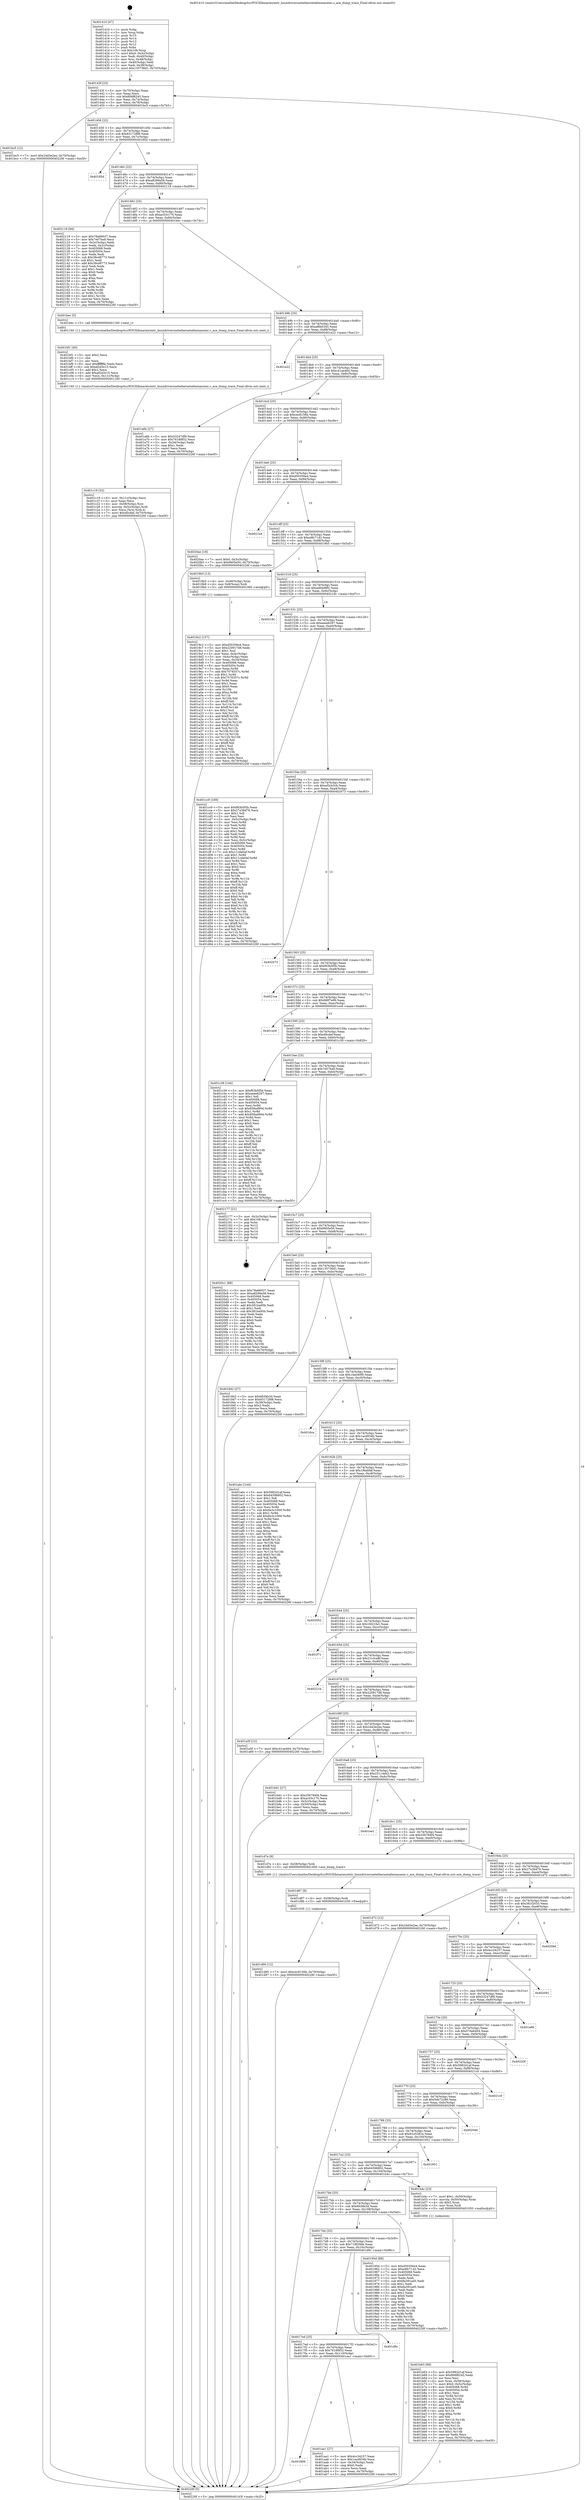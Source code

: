 digraph "0x401410" {
  label = "0x401410 (/mnt/c/Users/mathe/Desktop/tcc/POCII/binaries/extr_linuxdriversnetethernetalteonacenic.c_ace_dump_trace_Final-ollvm.out::main(0))"
  labelloc = "t"
  node[shape=record]

  Entry [label="",width=0.3,height=0.3,shape=circle,fillcolor=black,style=filled]
  "0x40143f" [label="{
     0x40143f [23]\l
     | [instrs]\l
     &nbsp;&nbsp;0x40143f \<+3\>: mov -0x70(%rbp),%eax\l
     &nbsp;&nbsp;0x401442 \<+2\>: mov %eax,%ecx\l
     &nbsp;&nbsp;0x401444 \<+6\>: sub $0x806f8245,%ecx\l
     &nbsp;&nbsp;0x40144a \<+3\>: mov %eax,-0x74(%rbp)\l
     &nbsp;&nbsp;0x40144d \<+3\>: mov %ecx,-0x78(%rbp)\l
     &nbsp;&nbsp;0x401450 \<+6\>: je 0000000000401bc5 \<main+0x7b5\>\l
  }"]
  "0x401bc5" [label="{
     0x401bc5 [12]\l
     | [instrs]\l
     &nbsp;&nbsp;0x401bc5 \<+7\>: movl $0x24d3e2ee,-0x70(%rbp)\l
     &nbsp;&nbsp;0x401bcc \<+5\>: jmp 000000000040226f \<main+0xe5f\>\l
  }"]
  "0x401456" [label="{
     0x401456 [22]\l
     | [instrs]\l
     &nbsp;&nbsp;0x401456 \<+5\>: jmp 000000000040145b \<main+0x4b\>\l
     &nbsp;&nbsp;0x40145b \<+3\>: mov -0x74(%rbp),%eax\l
     &nbsp;&nbsp;0x40145e \<+5\>: sub $0x931728f8,%eax\l
     &nbsp;&nbsp;0x401463 \<+3\>: mov %eax,-0x7c(%rbp)\l
     &nbsp;&nbsp;0x401466 \<+6\>: je 000000000040185d \<main+0x44d\>\l
  }"]
  Exit [label="",width=0.3,height=0.3,shape=circle,fillcolor=black,style=filled,peripheries=2]
  "0x40185d" [label="{
     0x40185d\l
  }", style=dashed]
  "0x40146c" [label="{
     0x40146c [22]\l
     | [instrs]\l
     &nbsp;&nbsp;0x40146c \<+5\>: jmp 0000000000401471 \<main+0x61\>\l
     &nbsp;&nbsp;0x401471 \<+3\>: mov -0x74(%rbp),%eax\l
     &nbsp;&nbsp;0x401474 \<+5\>: sub $0xa8299a58,%eax\l
     &nbsp;&nbsp;0x401479 \<+3\>: mov %eax,-0x80(%rbp)\l
     &nbsp;&nbsp;0x40147c \<+6\>: je 0000000000402119 \<main+0xd09\>\l
  }"]
  "0x401d90" [label="{
     0x401d90 [12]\l
     | [instrs]\l
     &nbsp;&nbsp;0x401d90 \<+7\>: movl $0xcec8156b,-0x70(%rbp)\l
     &nbsp;&nbsp;0x401d97 \<+5\>: jmp 000000000040226f \<main+0xe5f\>\l
  }"]
  "0x402119" [label="{
     0x402119 [94]\l
     | [instrs]\l
     &nbsp;&nbsp;0x402119 \<+5\>: mov $0x78a66037,%eax\l
     &nbsp;&nbsp;0x40211e \<+5\>: mov $0x7e07ba9,%ecx\l
     &nbsp;&nbsp;0x402123 \<+3\>: mov -0x3c(%rbp),%edx\l
     &nbsp;&nbsp;0x402126 \<+3\>: mov %edx,-0x2c(%rbp)\l
     &nbsp;&nbsp;0x402129 \<+7\>: mov 0x405068,%edx\l
     &nbsp;&nbsp;0x402130 \<+7\>: mov 0x405054,%esi\l
     &nbsp;&nbsp;0x402137 \<+2\>: mov %edx,%edi\l
     &nbsp;&nbsp;0x402139 \<+6\>: sub $0x39cd8773,%edi\l
     &nbsp;&nbsp;0x40213f \<+3\>: sub $0x1,%edi\l
     &nbsp;&nbsp;0x402142 \<+6\>: add $0x39cd8773,%edi\l
     &nbsp;&nbsp;0x402148 \<+3\>: imul %edi,%edx\l
     &nbsp;&nbsp;0x40214b \<+3\>: and $0x1,%edx\l
     &nbsp;&nbsp;0x40214e \<+3\>: cmp $0x0,%edx\l
     &nbsp;&nbsp;0x402151 \<+4\>: sete %r8b\l
     &nbsp;&nbsp;0x402155 \<+3\>: cmp $0xa,%esi\l
     &nbsp;&nbsp;0x402158 \<+4\>: setl %r9b\l
     &nbsp;&nbsp;0x40215c \<+3\>: mov %r8b,%r10b\l
     &nbsp;&nbsp;0x40215f \<+3\>: and %r9b,%r10b\l
     &nbsp;&nbsp;0x402162 \<+3\>: xor %r9b,%r8b\l
     &nbsp;&nbsp;0x402165 \<+3\>: or %r8b,%r10b\l
     &nbsp;&nbsp;0x402168 \<+4\>: test $0x1,%r10b\l
     &nbsp;&nbsp;0x40216c \<+3\>: cmovne %ecx,%eax\l
     &nbsp;&nbsp;0x40216f \<+3\>: mov %eax,-0x70(%rbp)\l
     &nbsp;&nbsp;0x402172 \<+5\>: jmp 000000000040226f \<main+0xe5f\>\l
  }"]
  "0x401482" [label="{
     0x401482 [25]\l
     | [instrs]\l
     &nbsp;&nbsp;0x401482 \<+5\>: jmp 0000000000401487 \<main+0x77\>\l
     &nbsp;&nbsp;0x401487 \<+3\>: mov -0x74(%rbp),%eax\l
     &nbsp;&nbsp;0x40148a \<+5\>: sub $0xac03c170,%eax\l
     &nbsp;&nbsp;0x40148f \<+6\>: mov %eax,-0x84(%rbp)\l
     &nbsp;&nbsp;0x401495 \<+6\>: je 0000000000401bec \<main+0x7dc\>\l
  }"]
  "0x401d87" [label="{
     0x401d87 [9]\l
     | [instrs]\l
     &nbsp;&nbsp;0x401d87 \<+4\>: mov -0x58(%rbp),%rdi\l
     &nbsp;&nbsp;0x401d8b \<+5\>: call 0000000000401030 \<free@plt\>\l
     | [calls]\l
     &nbsp;&nbsp;0x401030 \{1\} (unknown)\l
  }"]
  "0x401bec" [label="{
     0x401bec [5]\l
     | [instrs]\l
     &nbsp;&nbsp;0x401bec \<+5\>: call 0000000000401160 \<next_i\>\l
     | [calls]\l
     &nbsp;&nbsp;0x401160 \{1\} (/mnt/c/Users/mathe/Desktop/tcc/POCII/binaries/extr_linuxdriversnetethernetalteonacenic.c_ace_dump_trace_Final-ollvm.out::next_i)\l
  }"]
  "0x40149b" [label="{
     0x40149b [25]\l
     | [instrs]\l
     &nbsp;&nbsp;0x40149b \<+5\>: jmp 00000000004014a0 \<main+0x90\>\l
     &nbsp;&nbsp;0x4014a0 \<+3\>: mov -0x74(%rbp),%eax\l
     &nbsp;&nbsp;0x4014a3 \<+5\>: sub $0xaf6b0345,%eax\l
     &nbsp;&nbsp;0x4014a8 \<+6\>: mov %eax,-0x88(%rbp)\l
     &nbsp;&nbsp;0x4014ae \<+6\>: je 0000000000401e22 \<main+0xa12\>\l
  }"]
  "0x401c19" [label="{
     0x401c19 [32]\l
     | [instrs]\l
     &nbsp;&nbsp;0x401c19 \<+6\>: mov -0x11c(%rbp),%ecx\l
     &nbsp;&nbsp;0x401c1f \<+3\>: imul %eax,%ecx\l
     &nbsp;&nbsp;0x401c22 \<+4\>: mov -0x58(%rbp),%rsi\l
     &nbsp;&nbsp;0x401c26 \<+4\>: movslq -0x5c(%rbp),%rdi\l
     &nbsp;&nbsp;0x401c2a \<+3\>: mov %ecx,(%rsi,%rdi,4)\l
     &nbsp;&nbsp;0x401c2d \<+7\>: movl $0xd0cdaf,-0x70(%rbp)\l
     &nbsp;&nbsp;0x401c34 \<+5\>: jmp 000000000040226f \<main+0xe5f\>\l
  }"]
  "0x401e22" [label="{
     0x401e22\l
  }", style=dashed]
  "0x4014b4" [label="{
     0x4014b4 [25]\l
     | [instrs]\l
     &nbsp;&nbsp;0x4014b4 \<+5\>: jmp 00000000004014b9 \<main+0xa9\>\l
     &nbsp;&nbsp;0x4014b9 \<+3\>: mov -0x74(%rbp),%eax\l
     &nbsp;&nbsp;0x4014bc \<+5\>: sub $0xc41ae464,%eax\l
     &nbsp;&nbsp;0x4014c1 \<+6\>: mov %eax,-0x8c(%rbp)\l
     &nbsp;&nbsp;0x4014c7 \<+6\>: je 0000000000401a6b \<main+0x65b\>\l
  }"]
  "0x401bf1" [label="{
     0x401bf1 [40]\l
     | [instrs]\l
     &nbsp;&nbsp;0x401bf1 \<+5\>: mov $0x2,%ecx\l
     &nbsp;&nbsp;0x401bf6 \<+1\>: cltd\l
     &nbsp;&nbsp;0x401bf7 \<+2\>: idiv %ecx\l
     &nbsp;&nbsp;0x401bf9 \<+6\>: imul $0xfffffffe,%edx,%ecx\l
     &nbsp;&nbsp;0x401bff \<+6\>: sub $0xaf2d3c15,%ecx\l
     &nbsp;&nbsp;0x401c05 \<+3\>: add $0x1,%ecx\l
     &nbsp;&nbsp;0x401c08 \<+6\>: add $0xaf2d3c15,%ecx\l
     &nbsp;&nbsp;0x401c0e \<+6\>: mov %ecx,-0x11c(%rbp)\l
     &nbsp;&nbsp;0x401c14 \<+5\>: call 0000000000401160 \<next_i\>\l
     | [calls]\l
     &nbsp;&nbsp;0x401160 \{1\} (/mnt/c/Users/mathe/Desktop/tcc/POCII/binaries/extr_linuxdriversnetethernetalteonacenic.c_ace_dump_trace_Final-ollvm.out::next_i)\l
  }"]
  "0x401a6b" [label="{
     0x401a6b [27]\l
     | [instrs]\l
     &nbsp;&nbsp;0x401a6b \<+5\>: mov $0x53247df9,%eax\l
     &nbsp;&nbsp;0x401a70 \<+5\>: mov $0x7618f852,%ecx\l
     &nbsp;&nbsp;0x401a75 \<+3\>: mov -0x34(%rbp),%edx\l
     &nbsp;&nbsp;0x401a78 \<+3\>: cmp $0x1,%edx\l
     &nbsp;&nbsp;0x401a7b \<+3\>: cmovl %ecx,%eax\l
     &nbsp;&nbsp;0x401a7e \<+3\>: mov %eax,-0x70(%rbp)\l
     &nbsp;&nbsp;0x401a81 \<+5\>: jmp 000000000040226f \<main+0xe5f\>\l
  }"]
  "0x4014cd" [label="{
     0x4014cd [25]\l
     | [instrs]\l
     &nbsp;&nbsp;0x4014cd \<+5\>: jmp 00000000004014d2 \<main+0xc2\>\l
     &nbsp;&nbsp;0x4014d2 \<+3\>: mov -0x74(%rbp),%eax\l
     &nbsp;&nbsp;0x4014d5 \<+5\>: sub $0xcec8156b,%eax\l
     &nbsp;&nbsp;0x4014da \<+6\>: mov %eax,-0x90(%rbp)\l
     &nbsp;&nbsp;0x4014e0 \<+6\>: je 00000000004020ae \<main+0xc9e\>\l
  }"]
  "0x401b63" [label="{
     0x401b63 [98]\l
     | [instrs]\l
     &nbsp;&nbsp;0x401b63 \<+5\>: mov $0x5982d1af,%ecx\l
     &nbsp;&nbsp;0x401b68 \<+5\>: mov $0x806f8245,%edx\l
     &nbsp;&nbsp;0x401b6d \<+2\>: xor %esi,%esi\l
     &nbsp;&nbsp;0x401b6f \<+4\>: mov %rax,-0x58(%rbp)\l
     &nbsp;&nbsp;0x401b73 \<+7\>: movl $0x0,-0x5c(%rbp)\l
     &nbsp;&nbsp;0x401b7a \<+8\>: mov 0x405068,%r8d\l
     &nbsp;&nbsp;0x401b82 \<+8\>: mov 0x405054,%r9d\l
     &nbsp;&nbsp;0x401b8a \<+3\>: sub $0x1,%esi\l
     &nbsp;&nbsp;0x401b8d \<+3\>: mov %r8d,%r10d\l
     &nbsp;&nbsp;0x401b90 \<+3\>: add %esi,%r10d\l
     &nbsp;&nbsp;0x401b93 \<+4\>: imul %r10d,%r8d\l
     &nbsp;&nbsp;0x401b97 \<+4\>: and $0x1,%r8d\l
     &nbsp;&nbsp;0x401b9b \<+4\>: cmp $0x0,%r8d\l
     &nbsp;&nbsp;0x401b9f \<+4\>: sete %r11b\l
     &nbsp;&nbsp;0x401ba3 \<+4\>: cmp $0xa,%r9d\l
     &nbsp;&nbsp;0x401ba7 \<+3\>: setl %bl\l
     &nbsp;&nbsp;0x401baa \<+3\>: mov %r11b,%r14b\l
     &nbsp;&nbsp;0x401bad \<+3\>: and %bl,%r14b\l
     &nbsp;&nbsp;0x401bb0 \<+3\>: xor %bl,%r11b\l
     &nbsp;&nbsp;0x401bb3 \<+3\>: or %r11b,%r14b\l
     &nbsp;&nbsp;0x401bb6 \<+4\>: test $0x1,%r14b\l
     &nbsp;&nbsp;0x401bba \<+3\>: cmovne %edx,%ecx\l
     &nbsp;&nbsp;0x401bbd \<+3\>: mov %ecx,-0x70(%rbp)\l
     &nbsp;&nbsp;0x401bc0 \<+5\>: jmp 000000000040226f \<main+0xe5f\>\l
  }"]
  "0x4020ae" [label="{
     0x4020ae [19]\l
     | [instrs]\l
     &nbsp;&nbsp;0x4020ae \<+7\>: movl $0x0,-0x3c(%rbp)\l
     &nbsp;&nbsp;0x4020b5 \<+7\>: movl $0x9605e50,-0x70(%rbp)\l
     &nbsp;&nbsp;0x4020bc \<+5\>: jmp 000000000040226f \<main+0xe5f\>\l
  }"]
  "0x4014e6" [label="{
     0x4014e6 [25]\l
     | [instrs]\l
     &nbsp;&nbsp;0x4014e6 \<+5\>: jmp 00000000004014eb \<main+0xdb\>\l
     &nbsp;&nbsp;0x4014eb \<+3\>: mov -0x74(%rbp),%eax\l
     &nbsp;&nbsp;0x4014ee \<+5\>: sub $0xd50356e4,%eax\l
     &nbsp;&nbsp;0x4014f3 \<+6\>: mov %eax,-0x94(%rbp)\l
     &nbsp;&nbsp;0x4014f9 \<+6\>: je 00000000004021a4 \<main+0xd94\>\l
  }"]
  "0x401806" [label="{
     0x401806\l
  }", style=dashed]
  "0x4021a4" [label="{
     0x4021a4\l
  }", style=dashed]
  "0x4014ff" [label="{
     0x4014ff [25]\l
     | [instrs]\l
     &nbsp;&nbsp;0x4014ff \<+5\>: jmp 0000000000401504 \<main+0xf4\>\l
     &nbsp;&nbsp;0x401504 \<+3\>: mov -0x74(%rbp),%eax\l
     &nbsp;&nbsp;0x401507 \<+5\>: sub $0xe9fc7142,%eax\l
     &nbsp;&nbsp;0x40150c \<+6\>: mov %eax,-0x98(%rbp)\l
     &nbsp;&nbsp;0x401512 \<+6\>: je 00000000004019b5 \<main+0x5a5\>\l
  }"]
  "0x401aa1" [label="{
     0x401aa1 [27]\l
     | [instrs]\l
     &nbsp;&nbsp;0x401aa1 \<+5\>: mov $0x4cc34237,%eax\l
     &nbsp;&nbsp;0x401aa6 \<+5\>: mov $0x1acd934b,%ecx\l
     &nbsp;&nbsp;0x401aab \<+3\>: mov -0x34(%rbp),%edx\l
     &nbsp;&nbsp;0x401aae \<+3\>: cmp $0x0,%edx\l
     &nbsp;&nbsp;0x401ab1 \<+3\>: cmove %ecx,%eax\l
     &nbsp;&nbsp;0x401ab4 \<+3\>: mov %eax,-0x70(%rbp)\l
     &nbsp;&nbsp;0x401ab7 \<+5\>: jmp 000000000040226f \<main+0xe5f\>\l
  }"]
  "0x4019b5" [label="{
     0x4019b5 [13]\l
     | [instrs]\l
     &nbsp;&nbsp;0x4019b5 \<+4\>: mov -0x48(%rbp),%rax\l
     &nbsp;&nbsp;0x4019b9 \<+4\>: mov 0x8(%rax),%rdi\l
     &nbsp;&nbsp;0x4019bd \<+5\>: call 0000000000401060 \<atoi@plt\>\l
     | [calls]\l
     &nbsp;&nbsp;0x401060 \{1\} (unknown)\l
  }"]
  "0x401518" [label="{
     0x401518 [25]\l
     | [instrs]\l
     &nbsp;&nbsp;0x401518 \<+5\>: jmp 000000000040151d \<main+0x10d\>\l
     &nbsp;&nbsp;0x40151d \<+3\>: mov -0x74(%rbp),%eax\l
     &nbsp;&nbsp;0x401520 \<+5\>: sub $0xed0dd8f2,%eax\l
     &nbsp;&nbsp;0x401525 \<+6\>: mov %eax,-0x9c(%rbp)\l
     &nbsp;&nbsp;0x40152b \<+6\>: je 000000000040218c \<main+0xd7c\>\l
  }"]
  "0x4017ed" [label="{
     0x4017ed [25]\l
     | [instrs]\l
     &nbsp;&nbsp;0x4017ed \<+5\>: jmp 00000000004017f2 \<main+0x3e2\>\l
     &nbsp;&nbsp;0x4017f2 \<+3\>: mov -0x74(%rbp),%eax\l
     &nbsp;&nbsp;0x4017f5 \<+5\>: sub $0x7618f852,%eax\l
     &nbsp;&nbsp;0x4017fa \<+6\>: mov %eax,-0x110(%rbp)\l
     &nbsp;&nbsp;0x401800 \<+6\>: je 0000000000401aa1 \<main+0x691\>\l
  }"]
  "0x40218c" [label="{
     0x40218c\l
  }", style=dashed]
  "0x401531" [label="{
     0x401531 [25]\l
     | [instrs]\l
     &nbsp;&nbsp;0x401531 \<+5\>: jmp 0000000000401536 \<main+0x126\>\l
     &nbsp;&nbsp;0x401536 \<+3\>: mov -0x74(%rbp),%eax\l
     &nbsp;&nbsp;0x401539 \<+5\>: sub $0xeeee6297,%eax\l
     &nbsp;&nbsp;0x40153e \<+6\>: mov %eax,-0xa0(%rbp)\l
     &nbsp;&nbsp;0x401544 \<+6\>: je 0000000000401cc9 \<main+0x8b9\>\l
  }"]
  "0x401d9c" [label="{
     0x401d9c\l
  }", style=dashed]
  "0x401cc9" [label="{
     0x401cc9 [169]\l
     | [instrs]\l
     &nbsp;&nbsp;0x401cc9 \<+5\>: mov $0xf63b5f5b,%eax\l
     &nbsp;&nbsp;0x401cce \<+5\>: mov $0x27e36d76,%ecx\l
     &nbsp;&nbsp;0x401cd3 \<+2\>: mov $0x1,%dl\l
     &nbsp;&nbsp;0x401cd5 \<+2\>: xor %esi,%esi\l
     &nbsp;&nbsp;0x401cd7 \<+3\>: mov -0x5c(%rbp),%edi\l
     &nbsp;&nbsp;0x401cda \<+3\>: mov %esi,%r8d\l
     &nbsp;&nbsp;0x401cdd \<+3\>: sub %edi,%r8d\l
     &nbsp;&nbsp;0x401ce0 \<+2\>: mov %esi,%edi\l
     &nbsp;&nbsp;0x401ce2 \<+3\>: sub $0x1,%edi\l
     &nbsp;&nbsp;0x401ce5 \<+3\>: add %edi,%r8d\l
     &nbsp;&nbsp;0x401ce8 \<+3\>: sub %r8d,%esi\l
     &nbsp;&nbsp;0x401ceb \<+3\>: mov %esi,-0x5c(%rbp)\l
     &nbsp;&nbsp;0x401cee \<+7\>: mov 0x405068,%esi\l
     &nbsp;&nbsp;0x401cf5 \<+7\>: mov 0x405054,%edi\l
     &nbsp;&nbsp;0x401cfc \<+3\>: mov %esi,%r8d\l
     &nbsp;&nbsp;0x401cff \<+7\>: sub $0x11cda0af,%r8d\l
     &nbsp;&nbsp;0x401d06 \<+4\>: sub $0x1,%r8d\l
     &nbsp;&nbsp;0x401d0a \<+7\>: add $0x11cda0af,%r8d\l
     &nbsp;&nbsp;0x401d11 \<+4\>: imul %r8d,%esi\l
     &nbsp;&nbsp;0x401d15 \<+3\>: and $0x1,%esi\l
     &nbsp;&nbsp;0x401d18 \<+3\>: cmp $0x0,%esi\l
     &nbsp;&nbsp;0x401d1b \<+4\>: sete %r9b\l
     &nbsp;&nbsp;0x401d1f \<+3\>: cmp $0xa,%edi\l
     &nbsp;&nbsp;0x401d22 \<+4\>: setl %r10b\l
     &nbsp;&nbsp;0x401d26 \<+3\>: mov %r9b,%r11b\l
     &nbsp;&nbsp;0x401d29 \<+4\>: xor $0xff,%r11b\l
     &nbsp;&nbsp;0x401d2d \<+3\>: mov %r10b,%bl\l
     &nbsp;&nbsp;0x401d30 \<+3\>: xor $0xff,%bl\l
     &nbsp;&nbsp;0x401d33 \<+3\>: xor $0x0,%dl\l
     &nbsp;&nbsp;0x401d36 \<+3\>: mov %r11b,%r14b\l
     &nbsp;&nbsp;0x401d39 \<+4\>: and $0x0,%r14b\l
     &nbsp;&nbsp;0x401d3d \<+3\>: and %dl,%r9b\l
     &nbsp;&nbsp;0x401d40 \<+3\>: mov %bl,%r15b\l
     &nbsp;&nbsp;0x401d43 \<+4\>: and $0x0,%r15b\l
     &nbsp;&nbsp;0x401d47 \<+3\>: and %dl,%r10b\l
     &nbsp;&nbsp;0x401d4a \<+3\>: or %r9b,%r14b\l
     &nbsp;&nbsp;0x401d4d \<+3\>: or %r10b,%r15b\l
     &nbsp;&nbsp;0x401d50 \<+3\>: xor %r15b,%r14b\l
     &nbsp;&nbsp;0x401d53 \<+3\>: or %bl,%r11b\l
     &nbsp;&nbsp;0x401d56 \<+4\>: xor $0xff,%r11b\l
     &nbsp;&nbsp;0x401d5a \<+3\>: or $0x0,%dl\l
     &nbsp;&nbsp;0x401d5d \<+3\>: and %dl,%r11b\l
     &nbsp;&nbsp;0x401d60 \<+3\>: or %r11b,%r14b\l
     &nbsp;&nbsp;0x401d63 \<+4\>: test $0x1,%r14b\l
     &nbsp;&nbsp;0x401d67 \<+3\>: cmovne %ecx,%eax\l
     &nbsp;&nbsp;0x401d6a \<+3\>: mov %eax,-0x70(%rbp)\l
     &nbsp;&nbsp;0x401d6d \<+5\>: jmp 000000000040226f \<main+0xe5f\>\l
  }"]
  "0x40154a" [label="{
     0x40154a [25]\l
     | [instrs]\l
     &nbsp;&nbsp;0x40154a \<+5\>: jmp 000000000040154f \<main+0x13f\>\l
     &nbsp;&nbsp;0x40154f \<+3\>: mov -0x74(%rbp),%eax\l
     &nbsp;&nbsp;0x401552 \<+5\>: sub $0xef3cb3cb,%eax\l
     &nbsp;&nbsp;0x401557 \<+6\>: mov %eax,-0xa4(%rbp)\l
     &nbsp;&nbsp;0x40155d \<+6\>: je 0000000000402073 \<main+0xc63\>\l
  }"]
  "0x4019c2" [label="{
     0x4019c2 [157]\l
     | [instrs]\l
     &nbsp;&nbsp;0x4019c2 \<+5\>: mov $0xd50356e4,%ecx\l
     &nbsp;&nbsp;0x4019c7 \<+5\>: mov $0x220917d8,%edx\l
     &nbsp;&nbsp;0x4019cc \<+3\>: mov $0x1,%sil\l
     &nbsp;&nbsp;0x4019cf \<+3\>: mov %eax,-0x4c(%rbp)\l
     &nbsp;&nbsp;0x4019d2 \<+3\>: mov -0x4c(%rbp),%eax\l
     &nbsp;&nbsp;0x4019d5 \<+3\>: mov %eax,-0x34(%rbp)\l
     &nbsp;&nbsp;0x4019d8 \<+7\>: mov 0x405068,%eax\l
     &nbsp;&nbsp;0x4019df \<+8\>: mov 0x405054,%r8d\l
     &nbsp;&nbsp;0x4019e7 \<+3\>: mov %eax,%r9d\l
     &nbsp;&nbsp;0x4019ea \<+7\>: add $0x7078357c,%r9d\l
     &nbsp;&nbsp;0x4019f1 \<+4\>: sub $0x1,%r9d\l
     &nbsp;&nbsp;0x4019f5 \<+7\>: sub $0x7078357c,%r9d\l
     &nbsp;&nbsp;0x4019fc \<+4\>: imul %r9d,%eax\l
     &nbsp;&nbsp;0x401a00 \<+3\>: and $0x1,%eax\l
     &nbsp;&nbsp;0x401a03 \<+3\>: cmp $0x0,%eax\l
     &nbsp;&nbsp;0x401a06 \<+4\>: sete %r10b\l
     &nbsp;&nbsp;0x401a0a \<+4\>: cmp $0xa,%r8d\l
     &nbsp;&nbsp;0x401a0e \<+4\>: setl %r11b\l
     &nbsp;&nbsp;0x401a12 \<+3\>: mov %r10b,%bl\l
     &nbsp;&nbsp;0x401a15 \<+3\>: xor $0xff,%bl\l
     &nbsp;&nbsp;0x401a18 \<+3\>: mov %r11b,%r14b\l
     &nbsp;&nbsp;0x401a1b \<+4\>: xor $0xff,%r14b\l
     &nbsp;&nbsp;0x401a1f \<+4\>: xor $0x1,%sil\l
     &nbsp;&nbsp;0x401a23 \<+3\>: mov %bl,%r15b\l
     &nbsp;&nbsp;0x401a26 \<+4\>: and $0xff,%r15b\l
     &nbsp;&nbsp;0x401a2a \<+3\>: and %sil,%r10b\l
     &nbsp;&nbsp;0x401a2d \<+3\>: mov %r14b,%r12b\l
     &nbsp;&nbsp;0x401a30 \<+4\>: and $0xff,%r12b\l
     &nbsp;&nbsp;0x401a34 \<+3\>: and %sil,%r11b\l
     &nbsp;&nbsp;0x401a37 \<+3\>: or %r10b,%r15b\l
     &nbsp;&nbsp;0x401a3a \<+3\>: or %r11b,%r12b\l
     &nbsp;&nbsp;0x401a3d \<+3\>: xor %r12b,%r15b\l
     &nbsp;&nbsp;0x401a40 \<+3\>: or %r14b,%bl\l
     &nbsp;&nbsp;0x401a43 \<+3\>: xor $0xff,%bl\l
     &nbsp;&nbsp;0x401a46 \<+4\>: or $0x1,%sil\l
     &nbsp;&nbsp;0x401a4a \<+3\>: and %sil,%bl\l
     &nbsp;&nbsp;0x401a4d \<+3\>: or %bl,%r15b\l
     &nbsp;&nbsp;0x401a50 \<+4\>: test $0x1,%r15b\l
     &nbsp;&nbsp;0x401a54 \<+3\>: cmovne %edx,%ecx\l
     &nbsp;&nbsp;0x401a57 \<+3\>: mov %ecx,-0x70(%rbp)\l
     &nbsp;&nbsp;0x401a5a \<+5\>: jmp 000000000040226f \<main+0xe5f\>\l
  }"]
  "0x402073" [label="{
     0x402073\l
  }", style=dashed]
  "0x401563" [label="{
     0x401563 [25]\l
     | [instrs]\l
     &nbsp;&nbsp;0x401563 \<+5\>: jmp 0000000000401568 \<main+0x158\>\l
     &nbsp;&nbsp;0x401568 \<+3\>: mov -0x74(%rbp),%eax\l
     &nbsp;&nbsp;0x40156b \<+5\>: sub $0xf63b5f5b,%eax\l
     &nbsp;&nbsp;0x401570 \<+6\>: mov %eax,-0xa8(%rbp)\l
     &nbsp;&nbsp;0x401576 \<+6\>: je 00000000004021ee \<main+0xdde\>\l
  }"]
  "0x4017d4" [label="{
     0x4017d4 [25]\l
     | [instrs]\l
     &nbsp;&nbsp;0x4017d4 \<+5\>: jmp 00000000004017d9 \<main+0x3c9\>\l
     &nbsp;&nbsp;0x4017d9 \<+3\>: mov -0x74(%rbp),%eax\l
     &nbsp;&nbsp;0x4017dc \<+5\>: sub $0x718f29de,%eax\l
     &nbsp;&nbsp;0x4017e1 \<+6\>: mov %eax,-0x10c(%rbp)\l
     &nbsp;&nbsp;0x4017e7 \<+6\>: je 0000000000401d9c \<main+0x98c\>\l
  }"]
  "0x4021ee" [label="{
     0x4021ee\l
  }", style=dashed]
  "0x40157c" [label="{
     0x40157c [25]\l
     | [instrs]\l
     &nbsp;&nbsp;0x40157c \<+5\>: jmp 0000000000401581 \<main+0x171\>\l
     &nbsp;&nbsp;0x401581 \<+3\>: mov -0x74(%rbp),%eax\l
     &nbsp;&nbsp;0x401584 \<+5\>: sub $0xfd6f7e99,%eax\l
     &nbsp;&nbsp;0x401589 \<+6\>: mov %eax,-0xac(%rbp)\l
     &nbsp;&nbsp;0x40158f \<+6\>: je 0000000000401ec6 \<main+0xab6\>\l
  }"]
  "0x40195d" [label="{
     0x40195d [88]\l
     | [instrs]\l
     &nbsp;&nbsp;0x40195d \<+5\>: mov $0xd50356e4,%eax\l
     &nbsp;&nbsp;0x401962 \<+5\>: mov $0xe9fc7142,%ecx\l
     &nbsp;&nbsp;0x401967 \<+7\>: mov 0x405068,%edx\l
     &nbsp;&nbsp;0x40196e \<+7\>: mov 0x405054,%esi\l
     &nbsp;&nbsp;0x401975 \<+2\>: mov %edx,%edi\l
     &nbsp;&nbsp;0x401977 \<+6\>: sub $0x8a391ad5,%edi\l
     &nbsp;&nbsp;0x40197d \<+3\>: sub $0x1,%edi\l
     &nbsp;&nbsp;0x401980 \<+6\>: add $0x8a391ad5,%edi\l
     &nbsp;&nbsp;0x401986 \<+3\>: imul %edi,%edx\l
     &nbsp;&nbsp;0x401989 \<+3\>: and $0x1,%edx\l
     &nbsp;&nbsp;0x40198c \<+3\>: cmp $0x0,%edx\l
     &nbsp;&nbsp;0x40198f \<+4\>: sete %r8b\l
     &nbsp;&nbsp;0x401993 \<+3\>: cmp $0xa,%esi\l
     &nbsp;&nbsp;0x401996 \<+4\>: setl %r9b\l
     &nbsp;&nbsp;0x40199a \<+3\>: mov %r8b,%r10b\l
     &nbsp;&nbsp;0x40199d \<+3\>: and %r9b,%r10b\l
     &nbsp;&nbsp;0x4019a0 \<+3\>: xor %r9b,%r8b\l
     &nbsp;&nbsp;0x4019a3 \<+3\>: or %r8b,%r10b\l
     &nbsp;&nbsp;0x4019a6 \<+4\>: test $0x1,%r10b\l
     &nbsp;&nbsp;0x4019aa \<+3\>: cmovne %ecx,%eax\l
     &nbsp;&nbsp;0x4019ad \<+3\>: mov %eax,-0x70(%rbp)\l
     &nbsp;&nbsp;0x4019b0 \<+5\>: jmp 000000000040226f \<main+0xe5f\>\l
  }"]
  "0x401ec6" [label="{
     0x401ec6\l
  }", style=dashed]
  "0x401595" [label="{
     0x401595 [25]\l
     | [instrs]\l
     &nbsp;&nbsp;0x401595 \<+5\>: jmp 000000000040159a \<main+0x18a\>\l
     &nbsp;&nbsp;0x40159a \<+3\>: mov -0x74(%rbp),%eax\l
     &nbsp;&nbsp;0x40159d \<+5\>: sub $0xd0cdaf,%eax\l
     &nbsp;&nbsp;0x4015a2 \<+6\>: mov %eax,-0xb0(%rbp)\l
     &nbsp;&nbsp;0x4015a8 \<+6\>: je 0000000000401c39 \<main+0x829\>\l
  }"]
  "0x4017bb" [label="{
     0x4017bb [25]\l
     | [instrs]\l
     &nbsp;&nbsp;0x4017bb \<+5\>: jmp 00000000004017c0 \<main+0x3b0\>\l
     &nbsp;&nbsp;0x4017c0 \<+3\>: mov -0x74(%rbp),%eax\l
     &nbsp;&nbsp;0x4017c3 \<+5\>: sub $0x6fcf4b3d,%eax\l
     &nbsp;&nbsp;0x4017c8 \<+6\>: mov %eax,-0x108(%rbp)\l
     &nbsp;&nbsp;0x4017ce \<+6\>: je 000000000040195d \<main+0x54d\>\l
  }"]
  "0x401c39" [label="{
     0x401c39 [144]\l
     | [instrs]\l
     &nbsp;&nbsp;0x401c39 \<+5\>: mov $0xf63b5f5b,%eax\l
     &nbsp;&nbsp;0x401c3e \<+5\>: mov $0xeeee6297,%ecx\l
     &nbsp;&nbsp;0x401c43 \<+2\>: mov $0x1,%dl\l
     &nbsp;&nbsp;0x401c45 \<+7\>: mov 0x405068,%esi\l
     &nbsp;&nbsp;0x401c4c \<+7\>: mov 0x405054,%edi\l
     &nbsp;&nbsp;0x401c53 \<+3\>: mov %esi,%r8d\l
     &nbsp;&nbsp;0x401c56 \<+7\>: sub $0x858ad90d,%r8d\l
     &nbsp;&nbsp;0x401c5d \<+4\>: sub $0x1,%r8d\l
     &nbsp;&nbsp;0x401c61 \<+7\>: add $0x858ad90d,%r8d\l
     &nbsp;&nbsp;0x401c68 \<+4\>: imul %r8d,%esi\l
     &nbsp;&nbsp;0x401c6c \<+3\>: and $0x1,%esi\l
     &nbsp;&nbsp;0x401c6f \<+3\>: cmp $0x0,%esi\l
     &nbsp;&nbsp;0x401c72 \<+4\>: sete %r9b\l
     &nbsp;&nbsp;0x401c76 \<+3\>: cmp $0xa,%edi\l
     &nbsp;&nbsp;0x401c79 \<+4\>: setl %r10b\l
     &nbsp;&nbsp;0x401c7d \<+3\>: mov %r9b,%r11b\l
     &nbsp;&nbsp;0x401c80 \<+4\>: xor $0xff,%r11b\l
     &nbsp;&nbsp;0x401c84 \<+3\>: mov %r10b,%bl\l
     &nbsp;&nbsp;0x401c87 \<+3\>: xor $0xff,%bl\l
     &nbsp;&nbsp;0x401c8a \<+3\>: xor $0x0,%dl\l
     &nbsp;&nbsp;0x401c8d \<+3\>: mov %r11b,%r14b\l
     &nbsp;&nbsp;0x401c90 \<+4\>: and $0x0,%r14b\l
     &nbsp;&nbsp;0x401c94 \<+3\>: and %dl,%r9b\l
     &nbsp;&nbsp;0x401c97 \<+3\>: mov %bl,%r15b\l
     &nbsp;&nbsp;0x401c9a \<+4\>: and $0x0,%r15b\l
     &nbsp;&nbsp;0x401c9e \<+3\>: and %dl,%r10b\l
     &nbsp;&nbsp;0x401ca1 \<+3\>: or %r9b,%r14b\l
     &nbsp;&nbsp;0x401ca4 \<+3\>: or %r10b,%r15b\l
     &nbsp;&nbsp;0x401ca7 \<+3\>: xor %r15b,%r14b\l
     &nbsp;&nbsp;0x401caa \<+3\>: or %bl,%r11b\l
     &nbsp;&nbsp;0x401cad \<+4\>: xor $0xff,%r11b\l
     &nbsp;&nbsp;0x401cb1 \<+3\>: or $0x0,%dl\l
     &nbsp;&nbsp;0x401cb4 \<+3\>: and %dl,%r11b\l
     &nbsp;&nbsp;0x401cb7 \<+3\>: or %r11b,%r14b\l
     &nbsp;&nbsp;0x401cba \<+4\>: test $0x1,%r14b\l
     &nbsp;&nbsp;0x401cbe \<+3\>: cmovne %ecx,%eax\l
     &nbsp;&nbsp;0x401cc1 \<+3\>: mov %eax,-0x70(%rbp)\l
     &nbsp;&nbsp;0x401cc4 \<+5\>: jmp 000000000040226f \<main+0xe5f\>\l
  }"]
  "0x4015ae" [label="{
     0x4015ae [25]\l
     | [instrs]\l
     &nbsp;&nbsp;0x4015ae \<+5\>: jmp 00000000004015b3 \<main+0x1a3\>\l
     &nbsp;&nbsp;0x4015b3 \<+3\>: mov -0x74(%rbp),%eax\l
     &nbsp;&nbsp;0x4015b6 \<+5\>: sub $0x7e07ba9,%eax\l
     &nbsp;&nbsp;0x4015bb \<+6\>: mov %eax,-0xb4(%rbp)\l
     &nbsp;&nbsp;0x4015c1 \<+6\>: je 0000000000402177 \<main+0xd67\>\l
  }"]
  "0x401b4c" [label="{
     0x401b4c [23]\l
     | [instrs]\l
     &nbsp;&nbsp;0x401b4c \<+7\>: movl $0x1,-0x50(%rbp)\l
     &nbsp;&nbsp;0x401b53 \<+4\>: movslq -0x50(%rbp),%rax\l
     &nbsp;&nbsp;0x401b57 \<+4\>: shl $0x2,%rax\l
     &nbsp;&nbsp;0x401b5b \<+3\>: mov %rax,%rdi\l
     &nbsp;&nbsp;0x401b5e \<+5\>: call 0000000000401050 \<malloc@plt\>\l
     | [calls]\l
     &nbsp;&nbsp;0x401050 \{1\} (unknown)\l
  }"]
  "0x402177" [label="{
     0x402177 [21]\l
     | [instrs]\l
     &nbsp;&nbsp;0x402177 \<+3\>: mov -0x2c(%rbp),%eax\l
     &nbsp;&nbsp;0x40217a \<+7\>: add $0x108,%rsp\l
     &nbsp;&nbsp;0x402181 \<+1\>: pop %rbx\l
     &nbsp;&nbsp;0x402182 \<+2\>: pop %r12\l
     &nbsp;&nbsp;0x402184 \<+2\>: pop %r13\l
     &nbsp;&nbsp;0x402186 \<+2\>: pop %r14\l
     &nbsp;&nbsp;0x402188 \<+2\>: pop %r15\l
     &nbsp;&nbsp;0x40218a \<+1\>: pop %rbp\l
     &nbsp;&nbsp;0x40218b \<+1\>: ret\l
  }"]
  "0x4015c7" [label="{
     0x4015c7 [25]\l
     | [instrs]\l
     &nbsp;&nbsp;0x4015c7 \<+5\>: jmp 00000000004015cc \<main+0x1bc\>\l
     &nbsp;&nbsp;0x4015cc \<+3\>: mov -0x74(%rbp),%eax\l
     &nbsp;&nbsp;0x4015cf \<+5\>: sub $0x9605e50,%eax\l
     &nbsp;&nbsp;0x4015d4 \<+6\>: mov %eax,-0xb8(%rbp)\l
     &nbsp;&nbsp;0x4015da \<+6\>: je 00000000004020c1 \<main+0xcb1\>\l
  }"]
  "0x4017a2" [label="{
     0x4017a2 [25]\l
     | [instrs]\l
     &nbsp;&nbsp;0x4017a2 \<+5\>: jmp 00000000004017a7 \<main+0x397\>\l
     &nbsp;&nbsp;0x4017a7 \<+3\>: mov -0x74(%rbp),%eax\l
     &nbsp;&nbsp;0x4017aa \<+5\>: sub $0x64596802,%eax\l
     &nbsp;&nbsp;0x4017af \<+6\>: mov %eax,-0x104(%rbp)\l
     &nbsp;&nbsp;0x4017b5 \<+6\>: je 0000000000401b4c \<main+0x73c\>\l
  }"]
  "0x4020c1" [label="{
     0x4020c1 [88]\l
     | [instrs]\l
     &nbsp;&nbsp;0x4020c1 \<+5\>: mov $0x78a66037,%eax\l
     &nbsp;&nbsp;0x4020c6 \<+5\>: mov $0xa8299a58,%ecx\l
     &nbsp;&nbsp;0x4020cb \<+7\>: mov 0x405068,%edx\l
     &nbsp;&nbsp;0x4020d2 \<+7\>: mov 0x405054,%esi\l
     &nbsp;&nbsp;0x4020d9 \<+2\>: mov %edx,%edi\l
     &nbsp;&nbsp;0x4020db \<+6\>: add $0x381ba95b,%edi\l
     &nbsp;&nbsp;0x4020e1 \<+3\>: sub $0x1,%edi\l
     &nbsp;&nbsp;0x4020e4 \<+6\>: sub $0x381ba95b,%edi\l
     &nbsp;&nbsp;0x4020ea \<+3\>: imul %edi,%edx\l
     &nbsp;&nbsp;0x4020ed \<+3\>: and $0x1,%edx\l
     &nbsp;&nbsp;0x4020f0 \<+3\>: cmp $0x0,%edx\l
     &nbsp;&nbsp;0x4020f3 \<+4\>: sete %r8b\l
     &nbsp;&nbsp;0x4020f7 \<+3\>: cmp $0xa,%esi\l
     &nbsp;&nbsp;0x4020fa \<+4\>: setl %r9b\l
     &nbsp;&nbsp;0x4020fe \<+3\>: mov %r8b,%r10b\l
     &nbsp;&nbsp;0x402101 \<+3\>: and %r9b,%r10b\l
     &nbsp;&nbsp;0x402104 \<+3\>: xor %r9b,%r8b\l
     &nbsp;&nbsp;0x402107 \<+3\>: or %r8b,%r10b\l
     &nbsp;&nbsp;0x40210a \<+4\>: test $0x1,%r10b\l
     &nbsp;&nbsp;0x40210e \<+3\>: cmovne %ecx,%eax\l
     &nbsp;&nbsp;0x402111 \<+3\>: mov %eax,-0x70(%rbp)\l
     &nbsp;&nbsp;0x402114 \<+5\>: jmp 000000000040226f \<main+0xe5f\>\l
  }"]
  "0x4015e0" [label="{
     0x4015e0 [25]\l
     | [instrs]\l
     &nbsp;&nbsp;0x4015e0 \<+5\>: jmp 00000000004015e5 \<main+0x1d5\>\l
     &nbsp;&nbsp;0x4015e5 \<+3\>: mov -0x74(%rbp),%eax\l
     &nbsp;&nbsp;0x4015e8 \<+5\>: sub $0x135736d1,%eax\l
     &nbsp;&nbsp;0x4015ed \<+6\>: mov %eax,-0xbc(%rbp)\l
     &nbsp;&nbsp;0x4015f3 \<+6\>: je 0000000000401842 \<main+0x432\>\l
  }"]
  "0x401951" [label="{
     0x401951\l
  }", style=dashed]
  "0x401842" [label="{
     0x401842 [27]\l
     | [instrs]\l
     &nbsp;&nbsp;0x401842 \<+5\>: mov $0x6fcf4b3d,%eax\l
     &nbsp;&nbsp;0x401847 \<+5\>: mov $0x931728f8,%ecx\l
     &nbsp;&nbsp;0x40184c \<+3\>: mov -0x38(%rbp),%edx\l
     &nbsp;&nbsp;0x40184f \<+3\>: cmp $0x2,%edx\l
     &nbsp;&nbsp;0x401852 \<+3\>: cmovne %ecx,%eax\l
     &nbsp;&nbsp;0x401855 \<+3\>: mov %eax,-0x70(%rbp)\l
     &nbsp;&nbsp;0x401858 \<+5\>: jmp 000000000040226f \<main+0xe5f\>\l
  }"]
  "0x4015f9" [label="{
     0x4015f9 [25]\l
     | [instrs]\l
     &nbsp;&nbsp;0x4015f9 \<+5\>: jmp 00000000004015fe \<main+0x1ee\>\l
     &nbsp;&nbsp;0x4015fe \<+3\>: mov -0x74(%rbp),%eax\l
     &nbsp;&nbsp;0x401601 \<+5\>: sub $0x14a040f9,%eax\l
     &nbsp;&nbsp;0x401606 \<+6\>: mov %eax,-0xc0(%rbp)\l
     &nbsp;&nbsp;0x40160c \<+6\>: je 0000000000401dca \<main+0x9ba\>\l
  }"]
  "0x40226f" [label="{
     0x40226f [5]\l
     | [instrs]\l
     &nbsp;&nbsp;0x40226f \<+5\>: jmp 000000000040143f \<main+0x2f\>\l
  }"]
  "0x401410" [label="{
     0x401410 [47]\l
     | [instrs]\l
     &nbsp;&nbsp;0x401410 \<+1\>: push %rbp\l
     &nbsp;&nbsp;0x401411 \<+3\>: mov %rsp,%rbp\l
     &nbsp;&nbsp;0x401414 \<+2\>: push %r15\l
     &nbsp;&nbsp;0x401416 \<+2\>: push %r14\l
     &nbsp;&nbsp;0x401418 \<+2\>: push %r13\l
     &nbsp;&nbsp;0x40141a \<+2\>: push %r12\l
     &nbsp;&nbsp;0x40141c \<+1\>: push %rbx\l
     &nbsp;&nbsp;0x40141d \<+7\>: sub $0x108,%rsp\l
     &nbsp;&nbsp;0x401424 \<+7\>: movl $0x0,-0x3c(%rbp)\l
     &nbsp;&nbsp;0x40142b \<+3\>: mov %edi,-0x40(%rbp)\l
     &nbsp;&nbsp;0x40142e \<+4\>: mov %rsi,-0x48(%rbp)\l
     &nbsp;&nbsp;0x401432 \<+3\>: mov -0x40(%rbp),%edi\l
     &nbsp;&nbsp;0x401435 \<+3\>: mov %edi,-0x38(%rbp)\l
     &nbsp;&nbsp;0x401438 \<+7\>: movl $0x135736d1,-0x70(%rbp)\l
  }"]
  "0x401789" [label="{
     0x401789 [25]\l
     | [instrs]\l
     &nbsp;&nbsp;0x401789 \<+5\>: jmp 000000000040178e \<main+0x37e\>\l
     &nbsp;&nbsp;0x40178e \<+3\>: mov -0x74(%rbp),%eax\l
     &nbsp;&nbsp;0x401791 \<+5\>: sub $0x61e5381e,%eax\l
     &nbsp;&nbsp;0x401796 \<+6\>: mov %eax,-0x100(%rbp)\l
     &nbsp;&nbsp;0x40179c \<+6\>: je 0000000000401951 \<main+0x541\>\l
  }"]
  "0x401dca" [label="{
     0x401dca\l
  }", style=dashed]
  "0x401612" [label="{
     0x401612 [25]\l
     | [instrs]\l
     &nbsp;&nbsp;0x401612 \<+5\>: jmp 0000000000401617 \<main+0x207\>\l
     &nbsp;&nbsp;0x401617 \<+3\>: mov -0x74(%rbp),%eax\l
     &nbsp;&nbsp;0x40161a \<+5\>: sub $0x1acd934b,%eax\l
     &nbsp;&nbsp;0x40161f \<+6\>: mov %eax,-0xc4(%rbp)\l
     &nbsp;&nbsp;0x401625 \<+6\>: je 0000000000401abc \<main+0x6ac\>\l
  }"]
  "0x402046" [label="{
     0x402046\l
  }", style=dashed]
  "0x401abc" [label="{
     0x401abc [144]\l
     | [instrs]\l
     &nbsp;&nbsp;0x401abc \<+5\>: mov $0x5982d1af,%eax\l
     &nbsp;&nbsp;0x401ac1 \<+5\>: mov $0x64596802,%ecx\l
     &nbsp;&nbsp;0x401ac6 \<+2\>: mov $0x1,%dl\l
     &nbsp;&nbsp;0x401ac8 \<+7\>: mov 0x405068,%esi\l
     &nbsp;&nbsp;0x401acf \<+7\>: mov 0x405054,%edi\l
     &nbsp;&nbsp;0x401ad6 \<+3\>: mov %esi,%r8d\l
     &nbsp;&nbsp;0x401ad9 \<+7\>: sub $0x6e3c1000,%r8d\l
     &nbsp;&nbsp;0x401ae0 \<+4\>: sub $0x1,%r8d\l
     &nbsp;&nbsp;0x401ae4 \<+7\>: add $0x6e3c1000,%r8d\l
     &nbsp;&nbsp;0x401aeb \<+4\>: imul %r8d,%esi\l
     &nbsp;&nbsp;0x401aef \<+3\>: and $0x1,%esi\l
     &nbsp;&nbsp;0x401af2 \<+3\>: cmp $0x0,%esi\l
     &nbsp;&nbsp;0x401af5 \<+4\>: sete %r9b\l
     &nbsp;&nbsp;0x401af9 \<+3\>: cmp $0xa,%edi\l
     &nbsp;&nbsp;0x401afc \<+4\>: setl %r10b\l
     &nbsp;&nbsp;0x401b00 \<+3\>: mov %r9b,%r11b\l
     &nbsp;&nbsp;0x401b03 \<+4\>: xor $0xff,%r11b\l
     &nbsp;&nbsp;0x401b07 \<+3\>: mov %r10b,%bl\l
     &nbsp;&nbsp;0x401b0a \<+3\>: xor $0xff,%bl\l
     &nbsp;&nbsp;0x401b0d \<+3\>: xor $0x0,%dl\l
     &nbsp;&nbsp;0x401b10 \<+3\>: mov %r11b,%r14b\l
     &nbsp;&nbsp;0x401b13 \<+4\>: and $0x0,%r14b\l
     &nbsp;&nbsp;0x401b17 \<+3\>: and %dl,%r9b\l
     &nbsp;&nbsp;0x401b1a \<+3\>: mov %bl,%r15b\l
     &nbsp;&nbsp;0x401b1d \<+4\>: and $0x0,%r15b\l
     &nbsp;&nbsp;0x401b21 \<+3\>: and %dl,%r10b\l
     &nbsp;&nbsp;0x401b24 \<+3\>: or %r9b,%r14b\l
     &nbsp;&nbsp;0x401b27 \<+3\>: or %r10b,%r15b\l
     &nbsp;&nbsp;0x401b2a \<+3\>: xor %r15b,%r14b\l
     &nbsp;&nbsp;0x401b2d \<+3\>: or %bl,%r11b\l
     &nbsp;&nbsp;0x401b30 \<+4\>: xor $0xff,%r11b\l
     &nbsp;&nbsp;0x401b34 \<+3\>: or $0x0,%dl\l
     &nbsp;&nbsp;0x401b37 \<+3\>: and %dl,%r11b\l
     &nbsp;&nbsp;0x401b3a \<+3\>: or %r11b,%r14b\l
     &nbsp;&nbsp;0x401b3d \<+4\>: test $0x1,%r14b\l
     &nbsp;&nbsp;0x401b41 \<+3\>: cmovne %ecx,%eax\l
     &nbsp;&nbsp;0x401b44 \<+3\>: mov %eax,-0x70(%rbp)\l
     &nbsp;&nbsp;0x401b47 \<+5\>: jmp 000000000040226f \<main+0xe5f\>\l
  }"]
  "0x40162b" [label="{
     0x40162b [25]\l
     | [instrs]\l
     &nbsp;&nbsp;0x40162b \<+5\>: jmp 0000000000401630 \<main+0x220\>\l
     &nbsp;&nbsp;0x401630 \<+3\>: mov -0x74(%rbp),%eax\l
     &nbsp;&nbsp;0x401633 \<+5\>: sub $0x1f6a6faf,%eax\l
     &nbsp;&nbsp;0x401638 \<+6\>: mov %eax,-0xc8(%rbp)\l
     &nbsp;&nbsp;0x40163e \<+6\>: je 0000000000402052 \<main+0xc42\>\l
  }"]
  "0x401770" [label="{
     0x401770 [25]\l
     | [instrs]\l
     &nbsp;&nbsp;0x401770 \<+5\>: jmp 0000000000401775 \<main+0x365\>\l
     &nbsp;&nbsp;0x401775 \<+3\>: mov -0x74(%rbp),%eax\l
     &nbsp;&nbsp;0x401778 \<+5\>: sub $0x5de72c89,%eax\l
     &nbsp;&nbsp;0x40177d \<+6\>: mov %eax,-0xfc(%rbp)\l
     &nbsp;&nbsp;0x401783 \<+6\>: je 0000000000402046 \<main+0xc36\>\l
  }"]
  "0x402052" [label="{
     0x402052\l
  }", style=dashed]
  "0x401644" [label="{
     0x401644 [25]\l
     | [instrs]\l
     &nbsp;&nbsp;0x401644 \<+5\>: jmp 0000000000401649 \<main+0x239\>\l
     &nbsp;&nbsp;0x401649 \<+3\>: mov -0x74(%rbp),%eax\l
     &nbsp;&nbsp;0x40164c \<+5\>: sub $0x1fd21fa1,%eax\l
     &nbsp;&nbsp;0x401651 \<+6\>: mov %eax,-0xcc(%rbp)\l
     &nbsp;&nbsp;0x401657 \<+6\>: je 0000000000401f71 \<main+0xb61\>\l
  }"]
  "0x4021c0" [label="{
     0x4021c0\l
  }", style=dashed]
  "0x401f71" [label="{
     0x401f71\l
  }", style=dashed]
  "0x40165d" [label="{
     0x40165d [25]\l
     | [instrs]\l
     &nbsp;&nbsp;0x40165d \<+5\>: jmp 0000000000401662 \<main+0x252\>\l
     &nbsp;&nbsp;0x401662 \<+3\>: mov -0x74(%rbp),%eax\l
     &nbsp;&nbsp;0x401665 \<+5\>: sub $0x21c3ce8f,%eax\l
     &nbsp;&nbsp;0x40166a \<+6\>: mov %eax,-0xd0(%rbp)\l
     &nbsp;&nbsp;0x401670 \<+6\>: je 000000000040221b \<main+0xe0b\>\l
  }"]
  "0x401757" [label="{
     0x401757 [25]\l
     | [instrs]\l
     &nbsp;&nbsp;0x401757 \<+5\>: jmp 000000000040175c \<main+0x34c\>\l
     &nbsp;&nbsp;0x40175c \<+3\>: mov -0x74(%rbp),%eax\l
     &nbsp;&nbsp;0x40175f \<+5\>: sub $0x5982d1af,%eax\l
     &nbsp;&nbsp;0x401764 \<+6\>: mov %eax,-0xf8(%rbp)\l
     &nbsp;&nbsp;0x40176a \<+6\>: je 00000000004021c0 \<main+0xdb0\>\l
  }"]
  "0x40221b" [label="{
     0x40221b\l
  }", style=dashed]
  "0x401676" [label="{
     0x401676 [25]\l
     | [instrs]\l
     &nbsp;&nbsp;0x401676 \<+5\>: jmp 000000000040167b \<main+0x26b\>\l
     &nbsp;&nbsp;0x40167b \<+3\>: mov -0x74(%rbp),%eax\l
     &nbsp;&nbsp;0x40167e \<+5\>: sub $0x220917d8,%eax\l
     &nbsp;&nbsp;0x401683 \<+6\>: mov %eax,-0xd4(%rbp)\l
     &nbsp;&nbsp;0x401689 \<+6\>: je 0000000000401a5f \<main+0x64f\>\l
  }"]
  "0x40220f" [label="{
     0x40220f\l
  }", style=dashed]
  "0x401a5f" [label="{
     0x401a5f [12]\l
     | [instrs]\l
     &nbsp;&nbsp;0x401a5f \<+7\>: movl $0xc41ae464,-0x70(%rbp)\l
     &nbsp;&nbsp;0x401a66 \<+5\>: jmp 000000000040226f \<main+0xe5f\>\l
  }"]
  "0x40168f" [label="{
     0x40168f [25]\l
     | [instrs]\l
     &nbsp;&nbsp;0x40168f \<+5\>: jmp 0000000000401694 \<main+0x284\>\l
     &nbsp;&nbsp;0x401694 \<+3\>: mov -0x74(%rbp),%eax\l
     &nbsp;&nbsp;0x401697 \<+5\>: sub $0x24d3e2ee,%eax\l
     &nbsp;&nbsp;0x40169c \<+6\>: mov %eax,-0xd8(%rbp)\l
     &nbsp;&nbsp;0x4016a2 \<+6\>: je 0000000000401bd1 \<main+0x7c1\>\l
  }"]
  "0x40173e" [label="{
     0x40173e [25]\l
     | [instrs]\l
     &nbsp;&nbsp;0x40173e \<+5\>: jmp 0000000000401743 \<main+0x333\>\l
     &nbsp;&nbsp;0x401743 \<+3\>: mov -0x74(%rbp),%eax\l
     &nbsp;&nbsp;0x401746 \<+5\>: sub $0x57de6404,%eax\l
     &nbsp;&nbsp;0x40174b \<+6\>: mov %eax,-0xf4(%rbp)\l
     &nbsp;&nbsp;0x401751 \<+6\>: je 000000000040220f \<main+0xdff\>\l
  }"]
  "0x401bd1" [label="{
     0x401bd1 [27]\l
     | [instrs]\l
     &nbsp;&nbsp;0x401bd1 \<+5\>: mov $0x256784f4,%eax\l
     &nbsp;&nbsp;0x401bd6 \<+5\>: mov $0xac03c170,%ecx\l
     &nbsp;&nbsp;0x401bdb \<+3\>: mov -0x5c(%rbp),%edx\l
     &nbsp;&nbsp;0x401bde \<+3\>: cmp -0x50(%rbp),%edx\l
     &nbsp;&nbsp;0x401be1 \<+3\>: cmovl %ecx,%eax\l
     &nbsp;&nbsp;0x401be4 \<+3\>: mov %eax,-0x70(%rbp)\l
     &nbsp;&nbsp;0x401be7 \<+5\>: jmp 000000000040226f \<main+0xe5f\>\l
  }"]
  "0x4016a8" [label="{
     0x4016a8 [25]\l
     | [instrs]\l
     &nbsp;&nbsp;0x4016a8 \<+5\>: jmp 00000000004016ad \<main+0x29d\>\l
     &nbsp;&nbsp;0x4016ad \<+3\>: mov -0x74(%rbp),%eax\l
     &nbsp;&nbsp;0x4016b0 \<+5\>: sub $0x25114eb2,%eax\l
     &nbsp;&nbsp;0x4016b5 \<+6\>: mov %eax,-0xdc(%rbp)\l
     &nbsp;&nbsp;0x4016bb \<+6\>: je 0000000000401ee1 \<main+0xad1\>\l
  }"]
  "0x401a86" [label="{
     0x401a86\l
  }", style=dashed]
  "0x401ee1" [label="{
     0x401ee1\l
  }", style=dashed]
  "0x4016c1" [label="{
     0x4016c1 [25]\l
     | [instrs]\l
     &nbsp;&nbsp;0x4016c1 \<+5\>: jmp 00000000004016c6 \<main+0x2b6\>\l
     &nbsp;&nbsp;0x4016c6 \<+3\>: mov -0x74(%rbp),%eax\l
     &nbsp;&nbsp;0x4016c9 \<+5\>: sub $0x256784f4,%eax\l
     &nbsp;&nbsp;0x4016ce \<+6\>: mov %eax,-0xe0(%rbp)\l
     &nbsp;&nbsp;0x4016d4 \<+6\>: je 0000000000401d7e \<main+0x96e\>\l
  }"]
  "0x401725" [label="{
     0x401725 [25]\l
     | [instrs]\l
     &nbsp;&nbsp;0x401725 \<+5\>: jmp 000000000040172a \<main+0x31a\>\l
     &nbsp;&nbsp;0x40172a \<+3\>: mov -0x74(%rbp),%eax\l
     &nbsp;&nbsp;0x40172d \<+5\>: sub $0x53247df9,%eax\l
     &nbsp;&nbsp;0x401732 \<+6\>: mov %eax,-0xf0(%rbp)\l
     &nbsp;&nbsp;0x401738 \<+6\>: je 0000000000401a86 \<main+0x676\>\l
  }"]
  "0x401d7e" [label="{
     0x401d7e [9]\l
     | [instrs]\l
     &nbsp;&nbsp;0x401d7e \<+4\>: mov -0x58(%rbp),%rdi\l
     &nbsp;&nbsp;0x401d82 \<+5\>: call 0000000000401400 \<ace_dump_trace\>\l
     | [calls]\l
     &nbsp;&nbsp;0x401400 \{1\} (/mnt/c/Users/mathe/Desktop/tcc/POCII/binaries/extr_linuxdriversnetethernetalteonacenic.c_ace_dump_trace_Final-ollvm.out::ace_dump_trace)\l
  }"]
  "0x4016da" [label="{
     0x4016da [25]\l
     | [instrs]\l
     &nbsp;&nbsp;0x4016da \<+5\>: jmp 00000000004016df \<main+0x2cf\>\l
     &nbsp;&nbsp;0x4016df \<+3\>: mov -0x74(%rbp),%eax\l
     &nbsp;&nbsp;0x4016e2 \<+5\>: sub $0x27e36d76,%eax\l
     &nbsp;&nbsp;0x4016e7 \<+6\>: mov %eax,-0xe4(%rbp)\l
     &nbsp;&nbsp;0x4016ed \<+6\>: je 0000000000401d72 \<main+0x962\>\l
  }"]
  "0x402091" [label="{
     0x402091\l
  }", style=dashed]
  "0x401d72" [label="{
     0x401d72 [12]\l
     | [instrs]\l
     &nbsp;&nbsp;0x401d72 \<+7\>: movl $0x24d3e2ee,-0x70(%rbp)\l
     &nbsp;&nbsp;0x401d79 \<+5\>: jmp 000000000040226f \<main+0xe5f\>\l
  }"]
  "0x4016f3" [label="{
     0x4016f3 [25]\l
     | [instrs]\l
     &nbsp;&nbsp;0x4016f3 \<+5\>: jmp 00000000004016f8 \<main+0x2e8\>\l
     &nbsp;&nbsp;0x4016f8 \<+3\>: mov -0x74(%rbp),%eax\l
     &nbsp;&nbsp;0x4016fb \<+5\>: sub $0x381f2033,%eax\l
     &nbsp;&nbsp;0x401700 \<+6\>: mov %eax,-0xe8(%rbp)\l
     &nbsp;&nbsp;0x401706 \<+6\>: je 000000000040209d \<main+0xc8d\>\l
  }"]
  "0x40170c" [label="{
     0x40170c [25]\l
     | [instrs]\l
     &nbsp;&nbsp;0x40170c \<+5\>: jmp 0000000000401711 \<main+0x301\>\l
     &nbsp;&nbsp;0x401711 \<+3\>: mov -0x74(%rbp),%eax\l
     &nbsp;&nbsp;0x401714 \<+5\>: sub $0x4cc34237,%eax\l
     &nbsp;&nbsp;0x401719 \<+6\>: mov %eax,-0xec(%rbp)\l
     &nbsp;&nbsp;0x40171f \<+6\>: je 0000000000402091 \<main+0xc81\>\l
  }"]
  "0x40209d" [label="{
     0x40209d\l
  }", style=dashed]
  Entry -> "0x401410" [label=" 1"]
  "0x40143f" -> "0x401bc5" [label=" 1"]
  "0x40143f" -> "0x401456" [label=" 19"]
  "0x402177" -> Exit [label=" 1"]
  "0x401456" -> "0x40185d" [label=" 0"]
  "0x401456" -> "0x40146c" [label=" 19"]
  "0x402119" -> "0x40226f" [label=" 1"]
  "0x40146c" -> "0x402119" [label=" 1"]
  "0x40146c" -> "0x401482" [label=" 18"]
  "0x4020c1" -> "0x40226f" [label=" 1"]
  "0x401482" -> "0x401bec" [label=" 1"]
  "0x401482" -> "0x40149b" [label=" 17"]
  "0x4020ae" -> "0x40226f" [label=" 1"]
  "0x40149b" -> "0x401e22" [label=" 0"]
  "0x40149b" -> "0x4014b4" [label=" 17"]
  "0x401d90" -> "0x40226f" [label=" 1"]
  "0x4014b4" -> "0x401a6b" [label=" 1"]
  "0x4014b4" -> "0x4014cd" [label=" 16"]
  "0x401d87" -> "0x401d90" [label=" 1"]
  "0x4014cd" -> "0x4020ae" [label=" 1"]
  "0x4014cd" -> "0x4014e6" [label=" 15"]
  "0x401d7e" -> "0x401d87" [label=" 1"]
  "0x4014e6" -> "0x4021a4" [label=" 0"]
  "0x4014e6" -> "0x4014ff" [label=" 15"]
  "0x401d72" -> "0x40226f" [label=" 1"]
  "0x4014ff" -> "0x4019b5" [label=" 1"]
  "0x4014ff" -> "0x401518" [label=" 14"]
  "0x401cc9" -> "0x40226f" [label=" 1"]
  "0x401518" -> "0x40218c" [label=" 0"]
  "0x401518" -> "0x401531" [label=" 14"]
  "0x401c19" -> "0x40226f" [label=" 1"]
  "0x401531" -> "0x401cc9" [label=" 1"]
  "0x401531" -> "0x40154a" [label=" 13"]
  "0x401bf1" -> "0x401c19" [label=" 1"]
  "0x40154a" -> "0x402073" [label=" 0"]
  "0x40154a" -> "0x401563" [label=" 13"]
  "0x401bd1" -> "0x40226f" [label=" 2"]
  "0x401563" -> "0x4021ee" [label=" 0"]
  "0x401563" -> "0x40157c" [label=" 13"]
  "0x401bc5" -> "0x40226f" [label=" 1"]
  "0x40157c" -> "0x401ec6" [label=" 0"]
  "0x40157c" -> "0x401595" [label=" 13"]
  "0x401b63" -> "0x40226f" [label=" 1"]
  "0x401595" -> "0x401c39" [label=" 1"]
  "0x401595" -> "0x4015ae" [label=" 12"]
  "0x401abc" -> "0x40226f" [label=" 1"]
  "0x4015ae" -> "0x402177" [label=" 1"]
  "0x4015ae" -> "0x4015c7" [label=" 11"]
  "0x401aa1" -> "0x40226f" [label=" 1"]
  "0x4015c7" -> "0x4020c1" [label=" 1"]
  "0x4015c7" -> "0x4015e0" [label=" 10"]
  "0x4017ed" -> "0x401aa1" [label=" 1"]
  "0x4015e0" -> "0x401842" [label=" 1"]
  "0x4015e0" -> "0x4015f9" [label=" 9"]
  "0x401842" -> "0x40226f" [label=" 1"]
  "0x401410" -> "0x40143f" [label=" 1"]
  "0x40226f" -> "0x40143f" [label=" 19"]
  "0x401c39" -> "0x40226f" [label=" 1"]
  "0x4015f9" -> "0x401dca" [label=" 0"]
  "0x4015f9" -> "0x401612" [label=" 9"]
  "0x4017d4" -> "0x401d9c" [label=" 0"]
  "0x401612" -> "0x401abc" [label=" 1"]
  "0x401612" -> "0x40162b" [label=" 8"]
  "0x401bec" -> "0x401bf1" [label=" 1"]
  "0x40162b" -> "0x402052" [label=" 0"]
  "0x40162b" -> "0x401644" [label=" 8"]
  "0x401a5f" -> "0x40226f" [label=" 1"]
  "0x401644" -> "0x401f71" [label=" 0"]
  "0x401644" -> "0x40165d" [label=" 8"]
  "0x4019c2" -> "0x40226f" [label=" 1"]
  "0x40165d" -> "0x40221b" [label=" 0"]
  "0x40165d" -> "0x401676" [label=" 8"]
  "0x40195d" -> "0x40226f" [label=" 1"]
  "0x401676" -> "0x401a5f" [label=" 1"]
  "0x401676" -> "0x40168f" [label=" 7"]
  "0x4017bb" -> "0x4017d4" [label=" 1"]
  "0x40168f" -> "0x401bd1" [label=" 2"]
  "0x40168f" -> "0x4016a8" [label=" 5"]
  "0x401b4c" -> "0x401b63" [label=" 1"]
  "0x4016a8" -> "0x401ee1" [label=" 0"]
  "0x4016a8" -> "0x4016c1" [label=" 5"]
  "0x4017a2" -> "0x4017bb" [label=" 2"]
  "0x4016c1" -> "0x401d7e" [label=" 1"]
  "0x4016c1" -> "0x4016da" [label=" 4"]
  "0x4017ed" -> "0x401806" [label=" 0"]
  "0x4016da" -> "0x401d72" [label=" 1"]
  "0x4016da" -> "0x4016f3" [label=" 3"]
  "0x401789" -> "0x4017a2" [label=" 3"]
  "0x4016f3" -> "0x40209d" [label=" 0"]
  "0x4016f3" -> "0x40170c" [label=" 3"]
  "0x401789" -> "0x401951" [label=" 0"]
  "0x40170c" -> "0x402091" [label=" 0"]
  "0x40170c" -> "0x401725" [label=" 3"]
  "0x4017a2" -> "0x401b4c" [label=" 1"]
  "0x401725" -> "0x401a86" [label=" 0"]
  "0x401725" -> "0x40173e" [label=" 3"]
  "0x4017bb" -> "0x40195d" [label=" 1"]
  "0x40173e" -> "0x40220f" [label=" 0"]
  "0x40173e" -> "0x401757" [label=" 3"]
  "0x4019b5" -> "0x4019c2" [label=" 1"]
  "0x401757" -> "0x4021c0" [label=" 0"]
  "0x401757" -> "0x401770" [label=" 3"]
  "0x401a6b" -> "0x40226f" [label=" 1"]
  "0x401770" -> "0x402046" [label=" 0"]
  "0x401770" -> "0x401789" [label=" 3"]
  "0x4017d4" -> "0x4017ed" [label=" 1"]
}
